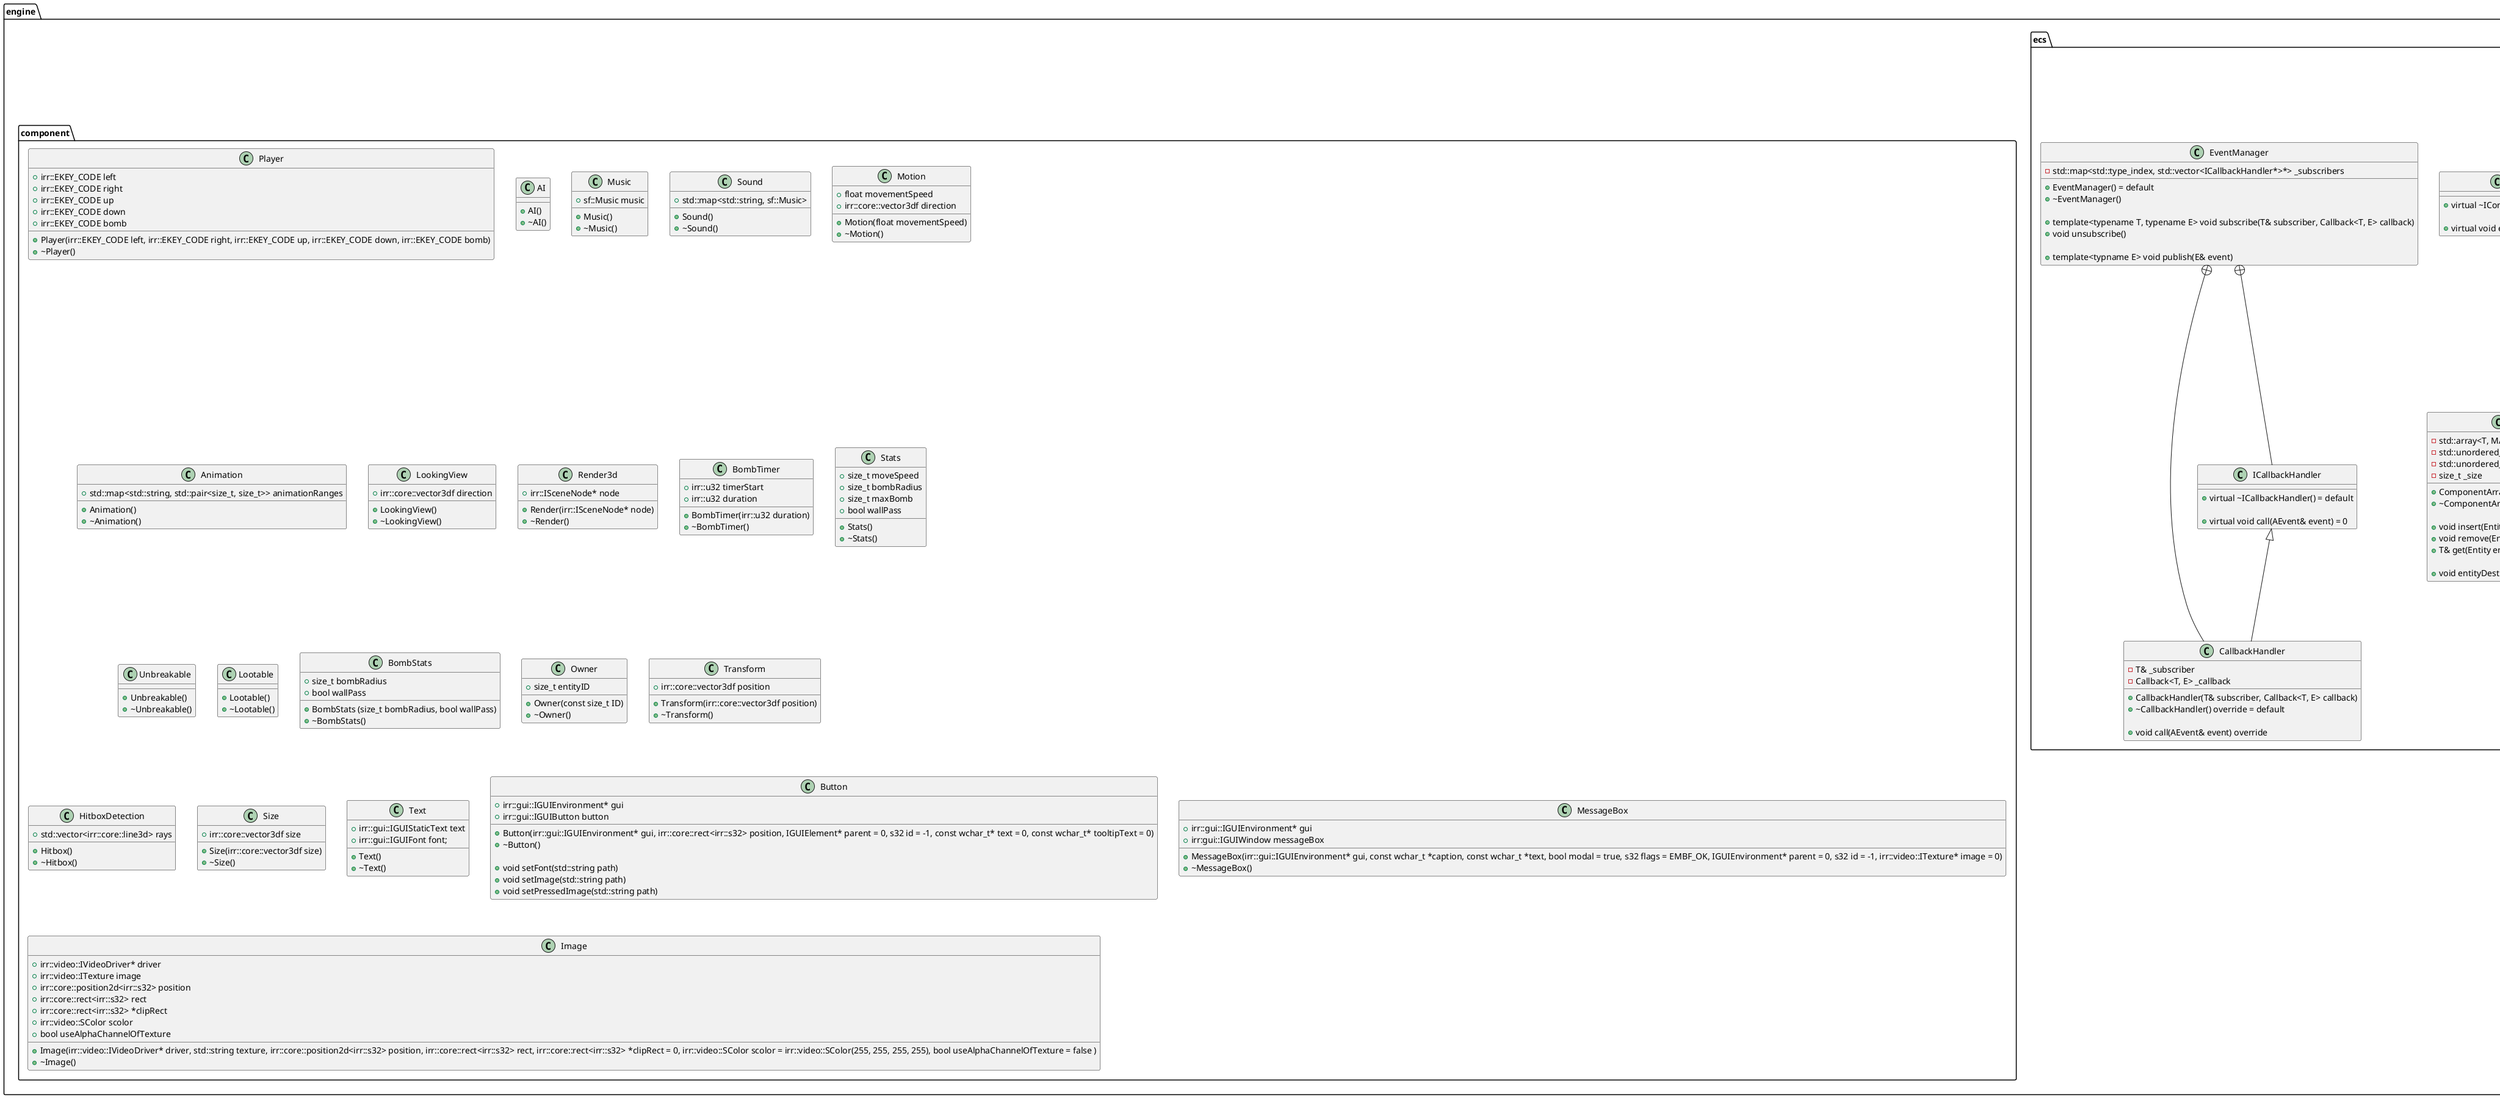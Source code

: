 @startuml

namespace engine {

    namespace event {
        class Input {
            + Input()
            + ~Input()
        }

        class Collision {
            + Collision()
            + ~Collision()
        }

        class Close {
            + Close()
            + ~Close()
        }
    }

    namespace ecs {
        'using Entity = unsigned int
        'const Entity MAX_ENTITIES = 1000
        'using ComponentType = unsigned int
        'const ComponentType MAX_COMPONENTS = 32
        'using Signature = std::bitset<MAX_COMPONENTS>

        class WorldManager {
            + WorldManager()
            + ~WorldManager() = default

            + Entity createEntity()
            + void destroyEntity(Entity entity)

            + template<typename T> void registerComponent()
            + template<typename T> void addComponent(Entity entity, T component)
            + template<typename T> void removeComponent(Entity entity)
            + template<typename T> T& getComponent(Entity entity)
            + template<typename T> ComponentType getComponentType()

            + template<typename T> std::shared_ptr<T> registerSystem()
            + template<typename T> void setSystemSignature(Signature signature)

            + template<typename T, typename E> void subscribe(T& subscriber, Callback<T, E> callback)
            + void unsubscribe()

            + template<typname E> void publish(E& event)

            - std::unique_ptr<EventManager> _eventManager
            - std::unique_ptr<EntityManager> _entityManager
            - std::unique_ptr<SystemManager> _systemManager
            - std::unique_ptr<ComponentManager> _componentManager
        }

        class EntityManager {
            + EntityManager()
            + ~EntityManager() = default

            + Entity createEntity()
            + void destroyEntity(Entity entity)

            + void setSignature(Entity entity, Signature signature)
            + Signature& getSignature(Entity entity)

            - std::queue<Entity> _availableEntities
            - std::array<Signature, MAX_ENTITIES> _signatures
            - size_t _entitiesCount
        }

        class SystemManager {
            + SystemManager() = default
            + ~SystemManager() = default

            + template<typename T> std::shared_ptr<T> registerSystem()

            + template<typename T> void setSignature(Signature signature)

            + void entityDestroyed(Entity entity)

            + void entitySignatureChanged(Entity entity, Signature entSignature)

            - std::unordered_map<std::string, std::shared_ptr<System>> _systems
            - std::unordered_map<std::string, Signature> _signatures
        }

        class ComponentManager {
            + ComponentManager() = default
            + ~ComponentManager() = default

            + template<typename T> void registerComponent()

            - template<typename T> std::shared_ptr<ComponentArray<T>> getComponentArray()

            + template<typename T> ComponentType getComponentType()
            + template<typename T> void addComponent(Entity entity, T component)
            + template<typename T> void removeComponent(Entity entity)
            + template<typename T> T& getComponent(Entity entity)

            + void entityDestroyed(Entity entity)

            - std::unordered_map<std::string, ComponentType> _componentTypes
            - std::unordered_map<std::string, std::shared_ptr<IComponentArray>> _componentArrays
            - ComponentType _componentType
        }

        class IComponentArray {
            + virtual ~IComponentArray() = default

            + virtual void entityDestroyed(Entity entity) = 0
        }

        'template<typename T>
        class ComponentArray {
            + ComponentArray() = default
            + ~ComponentArray() override = default

            + void insert(Entity entity, T component)
            + void remove(Entity entity)
            + T& get(Entity entity)

            + void entityDestroyed(Entity entity) override

            - std::array<T, MAX_ENTITIES> _componentArray
            - std::unordered_map<Entity, size_t> _entityToIndex
            - std::unordered_map<size_t, Entity> _indexToEntity
            - size_t _size
        }
        IComponentArray <|-- ComponentArray

        class System {
            + System()
            + ~System()

            + std::set<Entity> entities
        }

        class EventManager {
            + EventManager() = default
            + ~EventManager()

            + template<typename T, typename E> void subscribe(T& subscriber, Callback<T, E> callback)
            + void unsubscribe()

            + template<typname E> void publish(E& event)

            - std::map<std::type_index, std::vector<ICallbackHandler*>*> _subscribers
        }

        class ICallbackHandler {
            + virtual ~ICallbackHandler() = default

            + virtual void call(AEvent& event) = 0
        }
        EventManager +-- ICallbackHandler

        'template<typename T, typename E> using Callback = void (T::*)(E&)
        'template<typename T, typename E>
        class CallbackHandler {
            + CallbackHandler(T& subscriber, Callback<T, E> callback)
            + ~CallbackHandler() override = default

            + void call(AEvent& event) override

            - T& _subscriber
            - Callback<T, E> _callback
        }
        EventManager +-- CallbackHandler
        ICallbackHandler <|-- CallbackHandler

        class AEvent {
            + AEvent() = delete
            + ~AEvent() = default
        }
        AEvent <|-- engine.event.Input
        AEvent <|-- engine.event.Close
        AEvent <|-- engine.event.Collision
    }

    namespace system {
        class Player {
            + Player(ISceneManager* smgr)
            + ~Player()

            + ISceneManager* smgr
        }
        engine.ecs.System <|-- User

        class AI {
            + AI()
            + ~AI()

            + void init()
            + void update()
            + void render()

            + ISceneManager* smgr
        }
        engine.ecs.System <|-- AI

        class Music {
            + Music(ISceneManager* smgr)
            + ~Music()

            + void init()
            + void update()
            + void render()

            + ISceneManager* smgr
        }
        engine.ecs.System <|-- Music

        class Animation {
            + Animation(ISceneManager* smgr)
            + ~Animation()

            + void init()
            + void update()
            + void render()

            + ISceneManager* smgr
        }
        engine.ecs.System <|-- Animation

        class Movement {
            + Movement(ISceneManager* smgr)
            + ~Movement()

            + void init()
            + void update()
            + void render()

            + ISceneManager* smgr
        }
        engine.ecs.System <|-- Movement

        class Render {
            + Render(ISceneManager* smgr)
            + ~Render()

            + void init()
            + void update()
            + void render()

            + ISceneManager* smgr
        }
        engine.ecs.System <|-- Render

        class Physics {
            + Physics(ISceneManager* smgr)
            + ~Physics()

            + void init()
            + void update()
            + void render()

            + ISceneManager* smgr
        }
        engine.ecs.System <|-- Physics

        class Size {
            + Size(ISceneManager* smgr)
            + ~Size()

            + void init()
            + void update()
            + void render()

            + ISceneManager* smgr
        }
        engine.ecs.System <|-- Size

        class Image {
            + Image(irr:video::IVideoDriver* driver)
            + ~Image()

            + void init()
            + void update()
            + void render()

            + irr::video::IVideoDriver* driver
        }
    }

    namespace component {
        class Player {
            + Player(irr::EKEY_CODE left, irr::EKEY_CODE right, irr::EKEY_CODE up, irr::EKEY_CODE down, irr::EKEY_CODE bomb)
            + ~Player()

            + irr::EKEY_CODE left
            + irr::EKEY_CODE right
            + irr::EKEY_CODE up
            + irr::EKEY_CODE down
            + irr::EKEY_CODE bomb
        }

        class AI {
            + AI()
            + ~AI()
        }

        class Music {
            + Music()
            + ~Music()

            + sf::Music music
        }

        class Sound {
            + Sound()
            + ~Sound()

            + std::map<std::string, sf::Music>
        }

        class Motion {
            + Motion(float movementSpeed)
            + ~Motion()

            + float movementSpeed
            + irr::core::vector3df direction
        }

        class Animation {
            + Animation()
            + ~Animation()

            + std::map<std::string, std::pair<size_t, size_t>> animationRanges
        }

        class LookingView {
            + LookingView()
            + ~LookingView()

            + irr::core::vector3df direction
        }

        class Render3d {
            + Render(irr::ISceneNode* node)
            + ~Render()

            + irr::ISceneNode* node
        }

        class BombTimer {
            + BombTimer(irr::u32 duration)
            + ~BombTimer()

            + irr::u32 timerStart
            + irr::u32 duration
        }

        class Stats {
            + Stats()
            + ~Stats()

            + size_t moveSpeed
            + size_t bombRadius
            + size_t maxBomb
            + bool wallPass
        }

        class Unbreakable {
            + Unbreakable()
            + ~Unbreakable()
        }

        class Lootable {
            + Lootable()
            + ~Lootable()
        }

        class BombStats {
            + BombStats (size_t bombRadius, bool wallPass)
            + ~BombStats()

            + size_t bombRadius
            + bool wallPass
        }

        class Owner {
            + Owner(const size_t ID)
            + ~Owner()

            + size_t entityID
        }

        class Transform {
            + Transform(irr::core::vector3df position)
            + ~Transform()

            + irr::core::vector3df position
        }

        class HitboxDetection {
            + Hitbox()
            + ~Hitbox()

            + std::vector<irr::core::line3d> rays
        }

        class Size {
            + Size(irr::core::vector3df size)
            + ~Size()

            + irr::core::vector3df size
        }

        class Text {
            + Text()
            + ~Text()

            + irr::gui::IGUIStaticText text
            + irr::gui::IGUIFont font;
        }

        class Button {
            + Button(irr::gui::IGUIEnvironment* gui, irr::core::rect<irr::s32> position, IGUIElement* parent = 0, s32 id = -1, const wchar_t* text = 0, const wchar_t* tooltipText = 0)
            + ~Button()

            + void setFont(std::string path)
            + void setImage(std::string path)
            + void setPressedImage(std::string path)

            + irr::gui::IGUIEnvironment* gui
            + irr::gui::IGUIButton button
        }

        class MessageBox {
            + MessageBox(irr::gui::IGUIEnvironment* gui, const wchar_t *caption, const wchar_t *text, bool modal = true, s32 flags = EMBF_OK, IGUIEnvironment* parent = 0, s32 id = -1, irr::video::ITexture* image = 0)
            + ~MessageBox()

            + irr::gui::IGUIEnvironment* gui
            + irr:gui::IGUIWindow messageBox
        }

        class Image {
            + Image(irr::video::IVideoDriver* driver, std::string texture, irr::core::position2d<irr::s32> position, irr::core::rect<irr::s32> rect, irr::core::rect<irr::s32> *clipRect = 0, irr::video::SColor scolor = irr::video::SColor(255, 255, 255, 255), bool useAlphaChannelOfTexture = false )
            + ~Image()

            + irr::video::IVideoDriver* driver
            + irr::video::ITexture image
            + irr::core::position2d<irr::s32> position
            + irr::core::rect<irr::s32> rect
            + irr::core::rect<irr::s32> *clipRect
            + irr::video::SColor scolor
            + bool useAlphaChannelOfTexture
        }
    }
}



@enduml
